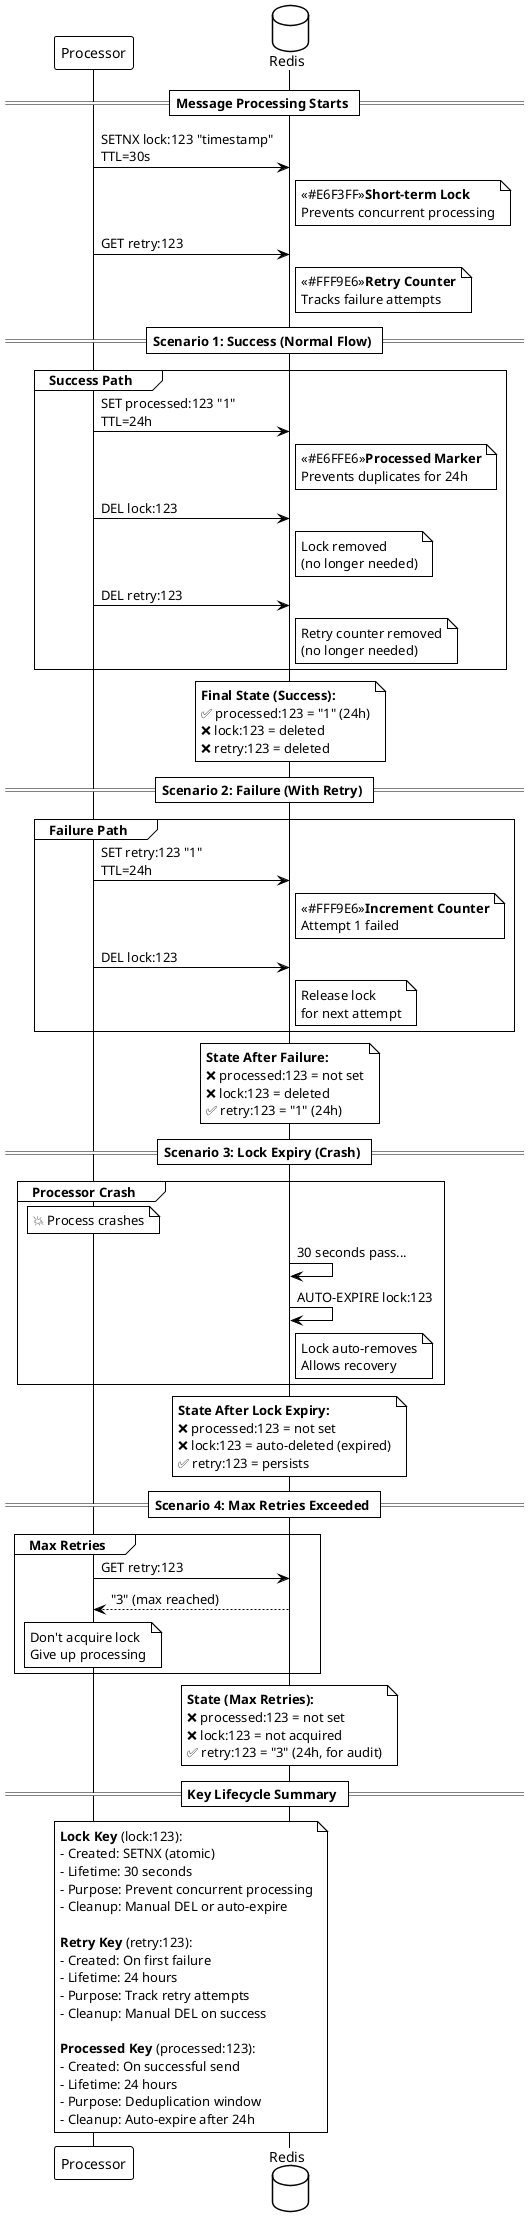@startuml Redis Keys - Lifecycle
!theme plain

!define REDIS_COLOR #FFE6E6
!define LOCK_COLOR #E6F3FF
!define RETRY_COLOR #FFF9E6
!define PROCESSED_COLOR #E6FFE6

participant "Processor" as P
database "Redis" as R

== Message Processing Starts ==

P -> R: SETNX lock:123 "timestamp"\nTTL=30s
note right R: <<LOCK_COLOR>>**Short-term Lock**\nPrevents concurrent processing

P -> R: GET retry:123
note right R: <<RETRY_COLOR>>**Retry Counter**\nTracks failure attempts

== Scenario 1: Success (Normal Flow) ==

group Success Path
  P -> R: SET processed:123 "1"\nTTL=24h
  note right R: <<PROCESSED_COLOR>>**Processed Marker**\nPrevents duplicates for 24h

  P -> R: DEL lock:123
  note right R: Lock removed\n(no longer needed)

  P -> R: DEL retry:123
  note right R: Retry counter removed\n(no longer needed)
end

note over R
  **Final State (Success):**
  ✅ processed:123 = "1" (24h)
  ❌ lock:123 = deleted
  ❌ retry:123 = deleted
end note

== Scenario 2: Failure (With Retry) ==

group Failure Path
  P -> R: SET retry:123 "1"\nTTL=24h
  note right R: <<RETRY_COLOR>>**Increment Counter**\nAttempt 1 failed

  P -> R: DEL lock:123
  note right R: Release lock\nfor next attempt
end

note over R
  **State After Failure:**
  ❌ processed:123 = not set
  ❌ lock:123 = deleted
  ✅ retry:123 = "1" (24h)
end note

== Scenario 3: Lock Expiry (Crash) ==

group Processor Crash
  note over P: 💥 Process crashes
  R -> R: 30 seconds pass...
  R -> R: AUTO-EXPIRE lock:123
  note right R: Lock auto-removes\nAllows recovery
end

note over R
  **State After Lock Expiry:**
  ❌ processed:123 = not set
  ❌ lock:123 = auto-deleted (expired)
  ✅ retry:123 = persists
end note

== Scenario 4: Max Retries Exceeded ==

group Max Retries
  P -> R: GET retry:123
  R --> P: "3" (max reached)

  note over P: Don't acquire lock\nGive up processing
end

note over R
  **State (Max Retries):**
  ❌ processed:123 = not set
  ❌ lock:123 = not acquired
  ✅ retry:123 = "3" (24h, for audit)
end note

== Key Lifecycle Summary ==

note over P, R
  **Lock Key** (lock:123):
  - Created: SETNX (atomic)
  - Lifetime: 30 seconds
  - Purpose: Prevent concurrent processing
  - Cleanup: Manual DEL or auto-expire

  **Retry Key** (retry:123):
  - Created: On first failure
  - Lifetime: 24 hours
  - Purpose: Track retry attempts
  - Cleanup: Manual DEL on success

  **Processed Key** (processed:123):
  - Created: On successful send
  - Lifetime: 24 hours
  - Purpose: Deduplication window
  - Cleanup: Auto-expire after 24h
end note

@enduml
